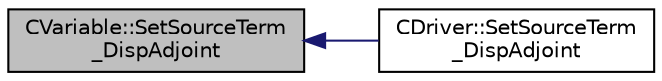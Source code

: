 digraph "CVariable::SetSourceTerm_DispAdjoint"
{
  edge [fontname="Helvetica",fontsize="10",labelfontname="Helvetica",labelfontsize="10"];
  node [fontname="Helvetica",fontsize="10",shape=record];
  rankdir="LR";
  Node6883 [label="CVariable::SetSourceTerm\l_DispAdjoint",height=0.2,width=0.4,color="black", fillcolor="grey75", style="filled", fontcolor="black"];
  Node6883 -> Node6884 [dir="back",color="midnightblue",fontsize="10",style="solid",fontname="Helvetica"];
  Node6884 [label="CDriver::SetSourceTerm\l_DispAdjoint",height=0.2,width=0.4,color="black", fillcolor="white", style="filled",URL="$class_c_driver.html#ab0df1db6a88ac842e2b66f32905b4d5a",tooltip="Set the adjoint of the structural displacements (from an outside source) "];
}
